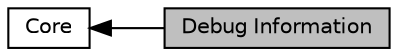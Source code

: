 digraph "Debug Information"
{
  bgcolor="transparent";
  edge [fontname="Helvetica",fontsize="10",labelfontname="Helvetica",labelfontsize="10"];
  node [fontname="Helvetica",fontsize="10",shape=box];
  rankdir=LR;
  Node1 [label="Debug Information",height=0.2,width=0.4,color="black", fillcolor="grey75", style="filled", fontcolor="black",tooltip="This file declares the C API endpoints for generating DWARF Debug Info."];
  Node2 [label="Core",height=0.2,width=0.4,color="black",URL="$group__LLVMCCore.html",tooltip="This modules provide an interface to libLLVMCore, which implements the LLVM intermediate representati..."];
  Node2->Node1 [shape=plaintext, dir="back", style="solid"];
}
